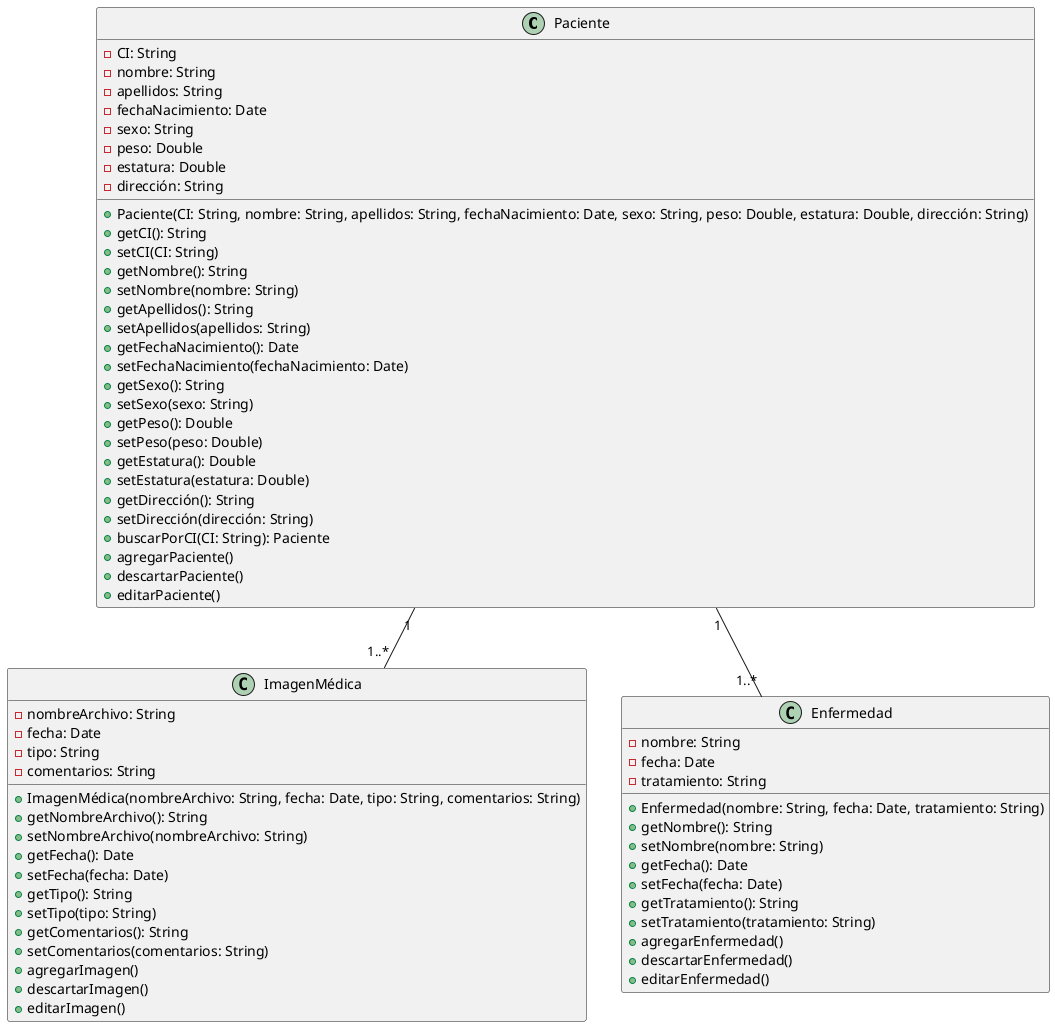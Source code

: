 @startuml

class Paciente {
  - CI: String
  - nombre: String
  - apellidos: String
  - fechaNacimiento: Date
  - sexo: String
  - peso: Double
  - estatura: Double
  - dirección: String
  
  + Paciente(CI: String, nombre: String, apellidos: String, fechaNacimiento: Date, sexo: String, peso: Double, estatura: Double, dirección: String)
  + getCI(): String
  + setCI(CI: String)
  + getNombre(): String
  + setNombre(nombre: String)
  + getApellidos(): String
  + setApellidos(apellidos: String)
  + getFechaNacimiento(): Date
  + setFechaNacimiento(fechaNacimiento: Date)
  + getSexo(): String
  + setSexo(sexo: String)
  + getPeso(): Double
  + setPeso(peso: Double)
  + getEstatura(): Double
  + setEstatura(estatura: Double)
  + getDirección(): String
  + setDirección(dirección: String)
  + buscarPorCI(CI: String): Paciente
  + agregarPaciente()
  + descartarPaciente()
  + editarPaciente()
}

class ImagenMédica {
  - nombreArchivo: String
  - fecha: Date
  - tipo: String
  - comentarios: String
  
  + ImagenMédica(nombreArchivo: String, fecha: Date, tipo: String, comentarios: String)
  + getNombreArchivo(): String
  + setNombreArchivo(nombreArchivo: String)
  + getFecha(): Date
  + setFecha(fecha: Date)
  + getTipo(): String
  + setTipo(tipo: String)
  + getComentarios(): String
  + setComentarios(comentarios: String)
  + agregarImagen()
  + descartarImagen()
  + editarImagen()
}

class Enfermedad {
  - nombre: String
  - fecha: Date
  - tratamiento: String
  
  + Enfermedad(nombre: String, fecha: Date, tratamiento: String)
  + getNombre(): String
  + setNombre(nombre: String)
  + getFecha(): Date
  + setFecha(fecha: Date)
  + getTratamiento(): String
  + setTratamiento(tratamiento: String)
  + agregarEnfermedad()
  + descartarEnfermedad()
  + editarEnfermedad()
}

Paciente "1" -- "1..*" ImagenMédica
Paciente "1" -- "1..*" Enfermedad

@enduml